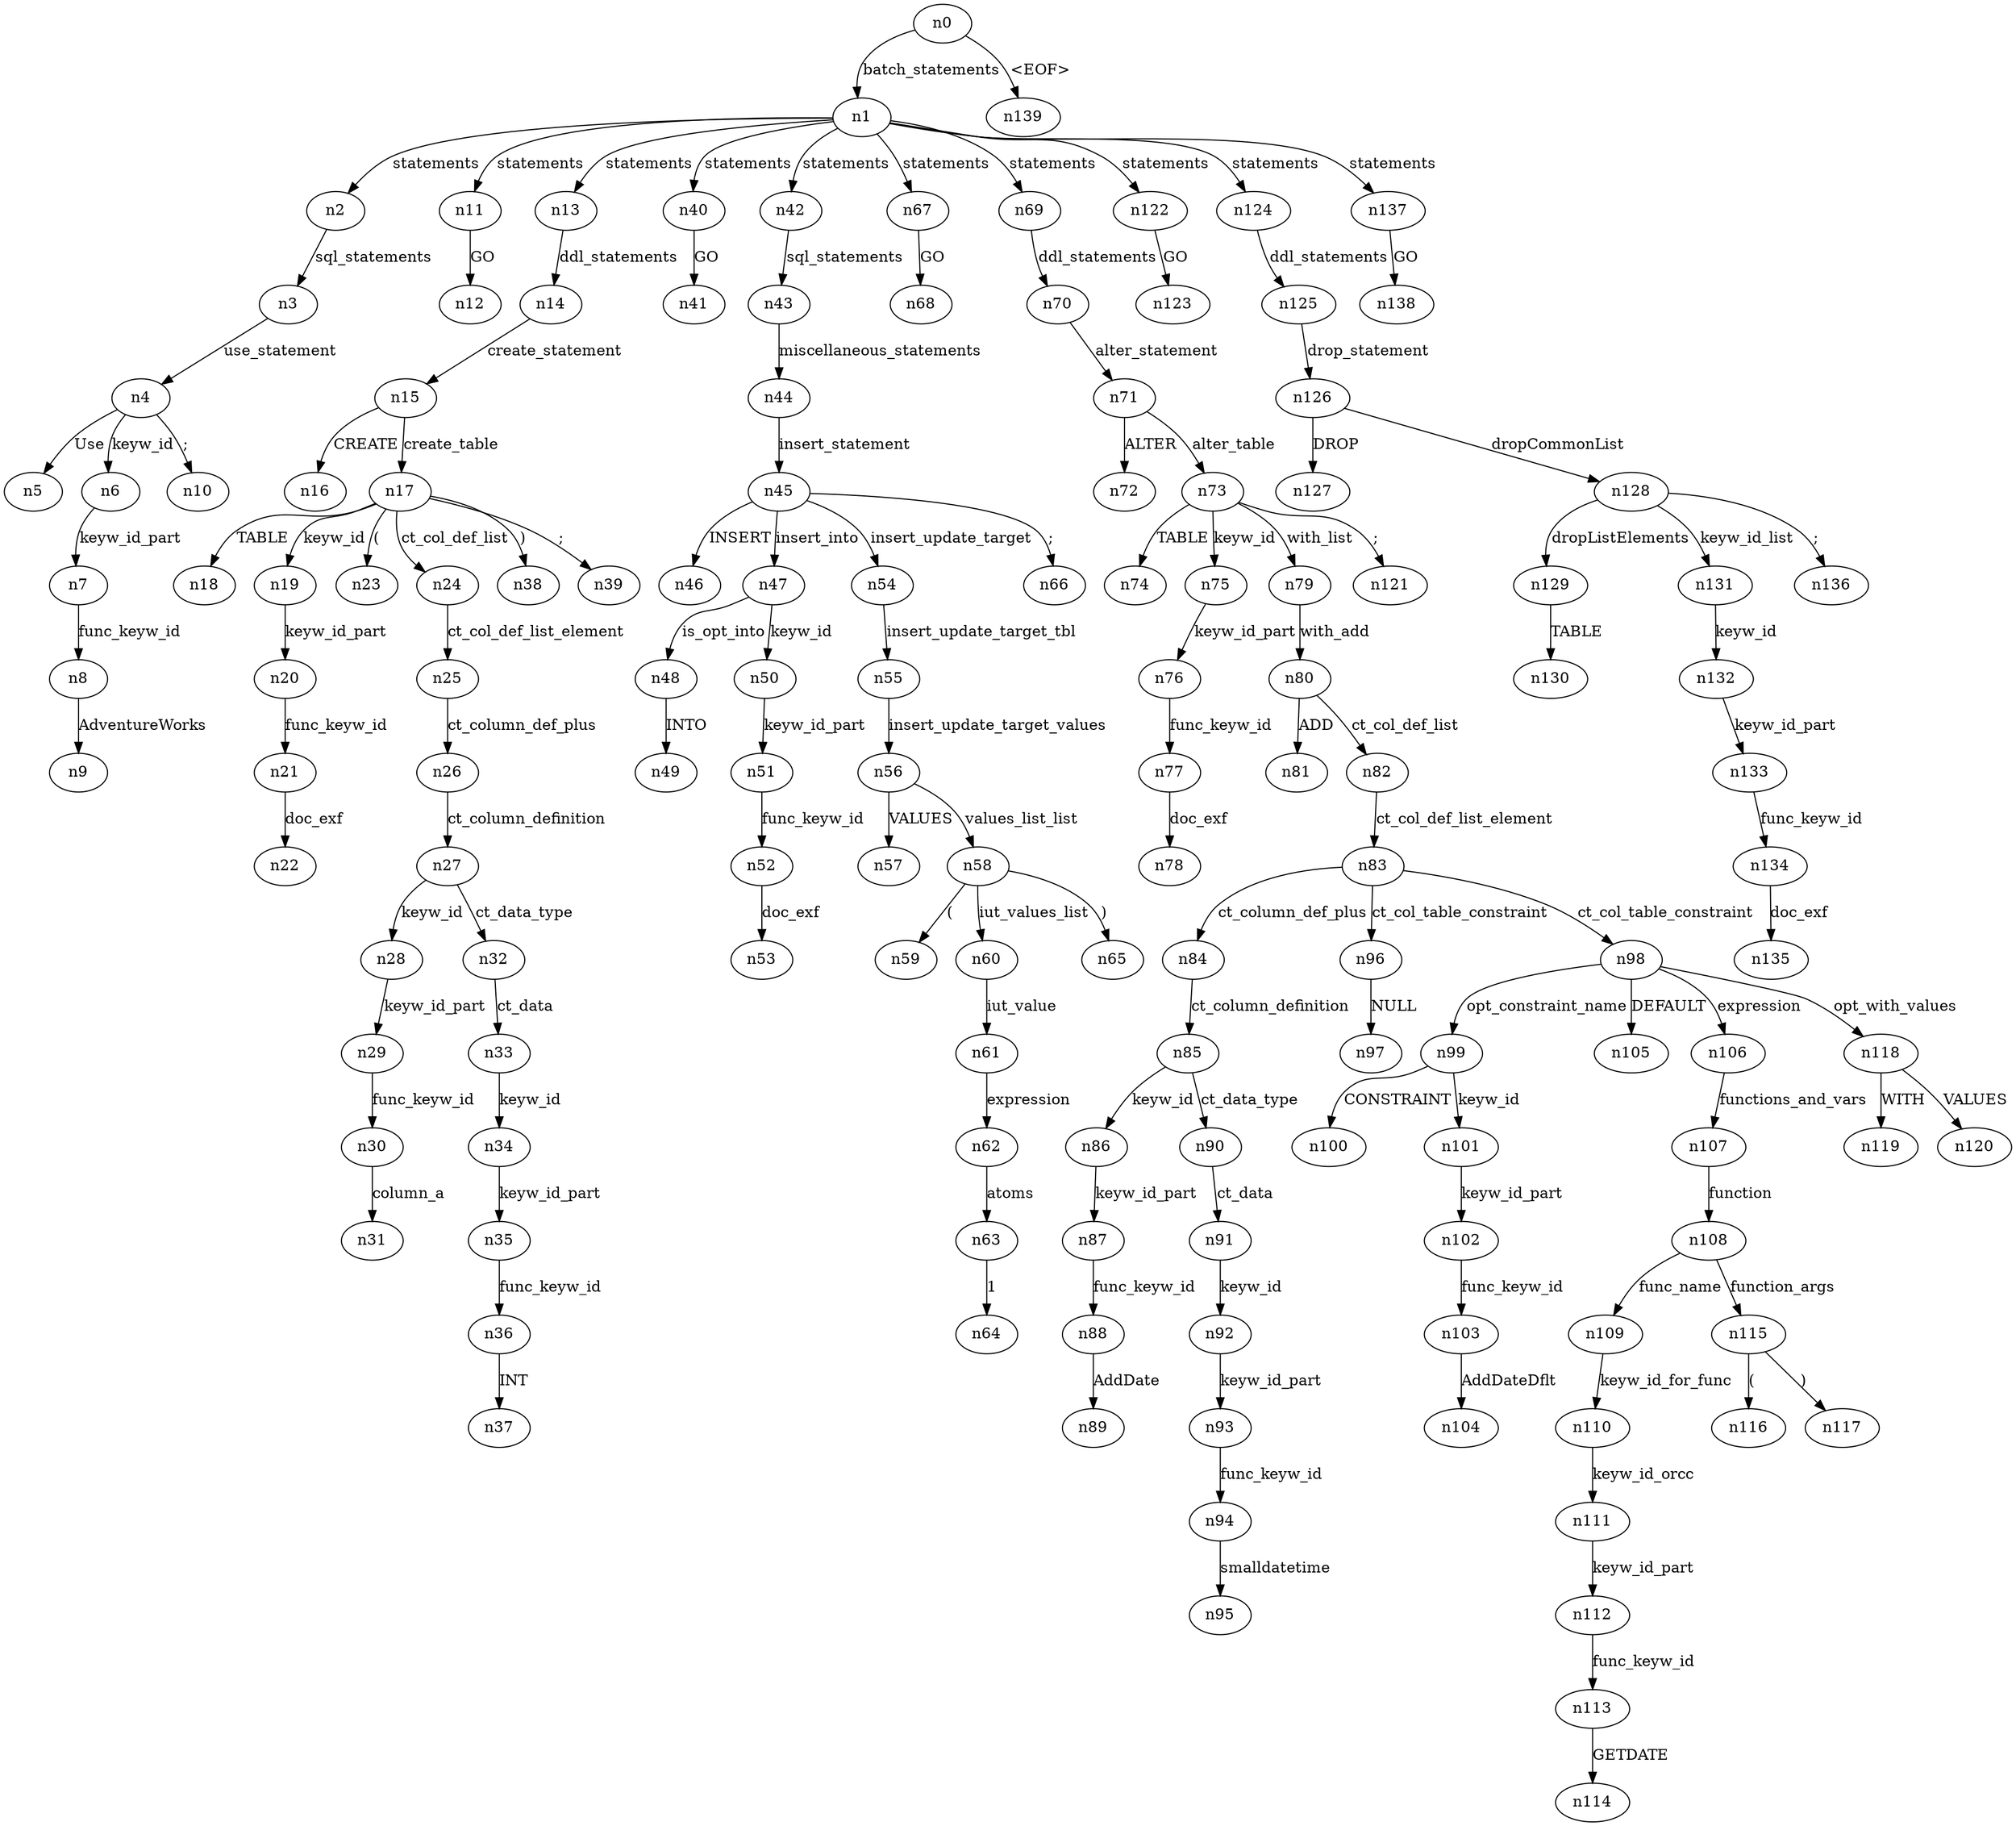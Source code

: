 digraph ParseTree {
  n0 -> n1 [label="batch_statements"];
  n1 -> n2 [label="statements"];
  n2 -> n3 [label="sql_statements"];
  n3 -> n4 [label="use_statement"];
  n4 -> n5 [label="Use"];
  n4 -> n6 [label="keyw_id"];
  n6 -> n7 [label="keyw_id_part"];
  n7 -> n8 [label="func_keyw_id"];
  n8 -> n9 [label="AdventureWorks"];
  n4 -> n10 [label=";"];
  n1 -> n11 [label="statements"];
  n11 -> n12 [label="GO"];
  n1 -> n13 [label="statements"];
  n13 -> n14 [label="ddl_statements"];
  n14 -> n15 [label="create_statement"];
  n15 -> n16 [label="CREATE"];
  n15 -> n17 [label="create_table"];
  n17 -> n18 [label="TABLE"];
  n17 -> n19 [label="keyw_id"];
  n19 -> n20 [label="keyw_id_part"];
  n20 -> n21 [label="func_keyw_id"];
  n21 -> n22 [label="doc_exf"];
  n17 -> n23 [label="("];
  n17 -> n24 [label="ct_col_def_list"];
  n24 -> n25 [label="ct_col_def_list_element"];
  n25 -> n26 [label="ct_column_def_plus"];
  n26 -> n27 [label="ct_column_definition"];
  n27 -> n28 [label="keyw_id"];
  n28 -> n29 [label="keyw_id_part"];
  n29 -> n30 [label="func_keyw_id"];
  n30 -> n31 [label="column_a"];
  n27 -> n32 [label="ct_data_type"];
  n32 -> n33 [label="ct_data"];
  n33 -> n34 [label="keyw_id"];
  n34 -> n35 [label="keyw_id_part"];
  n35 -> n36 [label="func_keyw_id"];
  n36 -> n37 [label="INT"];
  n17 -> n38 [label=")"];
  n17 -> n39 [label=";"];
  n1 -> n40 [label="statements"];
  n40 -> n41 [label="GO"];
  n1 -> n42 [label="statements"];
  n42 -> n43 [label="sql_statements"];
  n43 -> n44 [label="miscellaneous_statements"];
  n44 -> n45 [label="insert_statement"];
  n45 -> n46 [label="INSERT"];
  n45 -> n47 [label="insert_into"];
  n47 -> n48 [label="is_opt_into"];
  n48 -> n49 [label="INTO"];
  n47 -> n50 [label="keyw_id"];
  n50 -> n51 [label="keyw_id_part"];
  n51 -> n52 [label="func_keyw_id"];
  n52 -> n53 [label="doc_exf"];
  n45 -> n54 [label="insert_update_target"];
  n54 -> n55 [label="insert_update_target_tbl"];
  n55 -> n56 [label="insert_update_target_values"];
  n56 -> n57 [label="VALUES"];
  n56 -> n58 [label="values_list_list"];
  n58 -> n59 [label="("];
  n58 -> n60 [label="iut_values_list"];
  n60 -> n61 [label="iut_value"];
  n61 -> n62 [label="expression"];
  n62 -> n63 [label="atoms"];
  n63 -> n64 [label="1"];
  n58 -> n65 [label=")"];
  n45 -> n66 [label=";"];
  n1 -> n67 [label="statements"];
  n67 -> n68 [label="GO"];
  n1 -> n69 [label="statements"];
  n69 -> n70 [label="ddl_statements"];
  n70 -> n71 [label="alter_statement"];
  n71 -> n72 [label="ALTER"];
  n71 -> n73 [label="alter_table"];
  n73 -> n74 [label="TABLE"];
  n73 -> n75 [label="keyw_id"];
  n75 -> n76 [label="keyw_id_part"];
  n76 -> n77 [label="func_keyw_id"];
  n77 -> n78 [label="doc_exf"];
  n73 -> n79 [label="with_list"];
  n79 -> n80 [label="with_add"];
  n80 -> n81 [label="ADD"];
  n80 -> n82 [label="ct_col_def_list"];
  n82 -> n83 [label="ct_col_def_list_element"];
  n83 -> n84 [label="ct_column_def_plus"];
  n84 -> n85 [label="ct_column_definition"];
  n85 -> n86 [label="keyw_id"];
  n86 -> n87 [label="keyw_id_part"];
  n87 -> n88 [label="func_keyw_id"];
  n88 -> n89 [label="AddDate"];
  n85 -> n90 [label="ct_data_type"];
  n90 -> n91 [label="ct_data"];
  n91 -> n92 [label="keyw_id"];
  n92 -> n93 [label="keyw_id_part"];
  n93 -> n94 [label="func_keyw_id"];
  n94 -> n95 [label="smalldatetime"];
  n83 -> n96 [label="ct_col_table_constraint"];
  n96 -> n97 [label="NULL"];
  n83 -> n98 [label="ct_col_table_constraint"];
  n98 -> n99 [label="opt_constraint_name"];
  n99 -> n100 [label="CONSTRAINT"];
  n99 -> n101 [label="keyw_id"];
  n101 -> n102 [label="keyw_id_part"];
  n102 -> n103 [label="func_keyw_id"];
  n103 -> n104 [label="AddDateDflt"];
  n98 -> n105 [label="DEFAULT"];
  n98 -> n106 [label="expression"];
  n106 -> n107 [label="functions_and_vars"];
  n107 -> n108 [label="function"];
  n108 -> n109 [label="func_name"];
  n109 -> n110 [label="keyw_id_for_func"];
  n110 -> n111 [label="keyw_id_orcc"];
  n111 -> n112 [label="keyw_id_part"];
  n112 -> n113 [label="func_keyw_id"];
  n113 -> n114 [label="GETDATE"];
  n108 -> n115 [label="function_args"];
  n115 -> n116 [label="("];
  n115 -> n117 [label=")"];
  n98 -> n118 [label="opt_with_values"];
  n118 -> n119 [label="WITH"];
  n118 -> n120 [label="VALUES"];
  n73 -> n121 [label=";"];
  n1 -> n122 [label="statements"];
  n122 -> n123 [label="GO"];
  n1 -> n124 [label="statements"];
  n124 -> n125 [label="ddl_statements"];
  n125 -> n126 [label="drop_statement"];
  n126 -> n127 [label="DROP"];
  n126 -> n128 [label="dropCommonList"];
  n128 -> n129 [label="dropListElements"];
  n129 -> n130 [label="TABLE"];
  n128 -> n131 [label="keyw_id_list"];
  n131 -> n132 [label="keyw_id"];
  n132 -> n133 [label="keyw_id_part"];
  n133 -> n134 [label="func_keyw_id"];
  n134 -> n135 [label="doc_exf"];
  n128 -> n136 [label=";"];
  n1 -> n137 [label="statements"];
  n137 -> n138 [label="GO"];
  n0 -> n139 [label="<EOF>"];
}